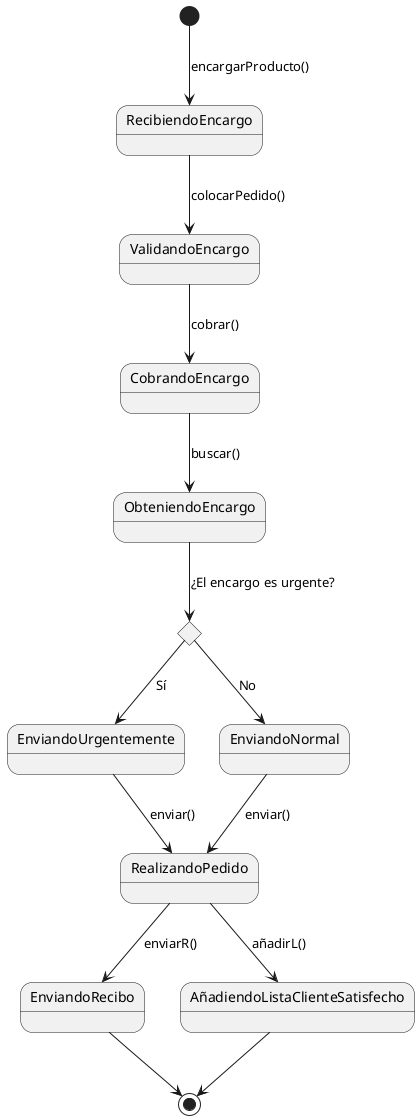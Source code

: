 @startuml Reto 06 Diagrama de Estados

[*] --> RecibiendoEncargo : encargarProducto()

RecibiendoEncargo --> ValidandoEncargo : colocarPedido()

ValidandoEncargo --> CobrandoEncargo : cobrar()

CobrandoEncargo --> ObteniendoEncargo : buscar()

state condicional  <<choice>>

ObteniendoEncargo --> condicional : ¿El encargo es urgente?

condicional --> EnviandoUrgentemente : Sí
condicional --> EnviandoNormal : No

EnviandoNormal --> RealizandoPedido : enviar()
EnviandoUrgentemente --> RealizandoPedido : enviar()

RealizandoPedido --> EnviandoRecibo : enviarR()
RealizandoPedido --> AñadiendoListaClienteSatisfecho : añadirL()

EnviandoRecibo --> [*]
AñadiendoListaClienteSatisfecho --> [*]



@enduml

